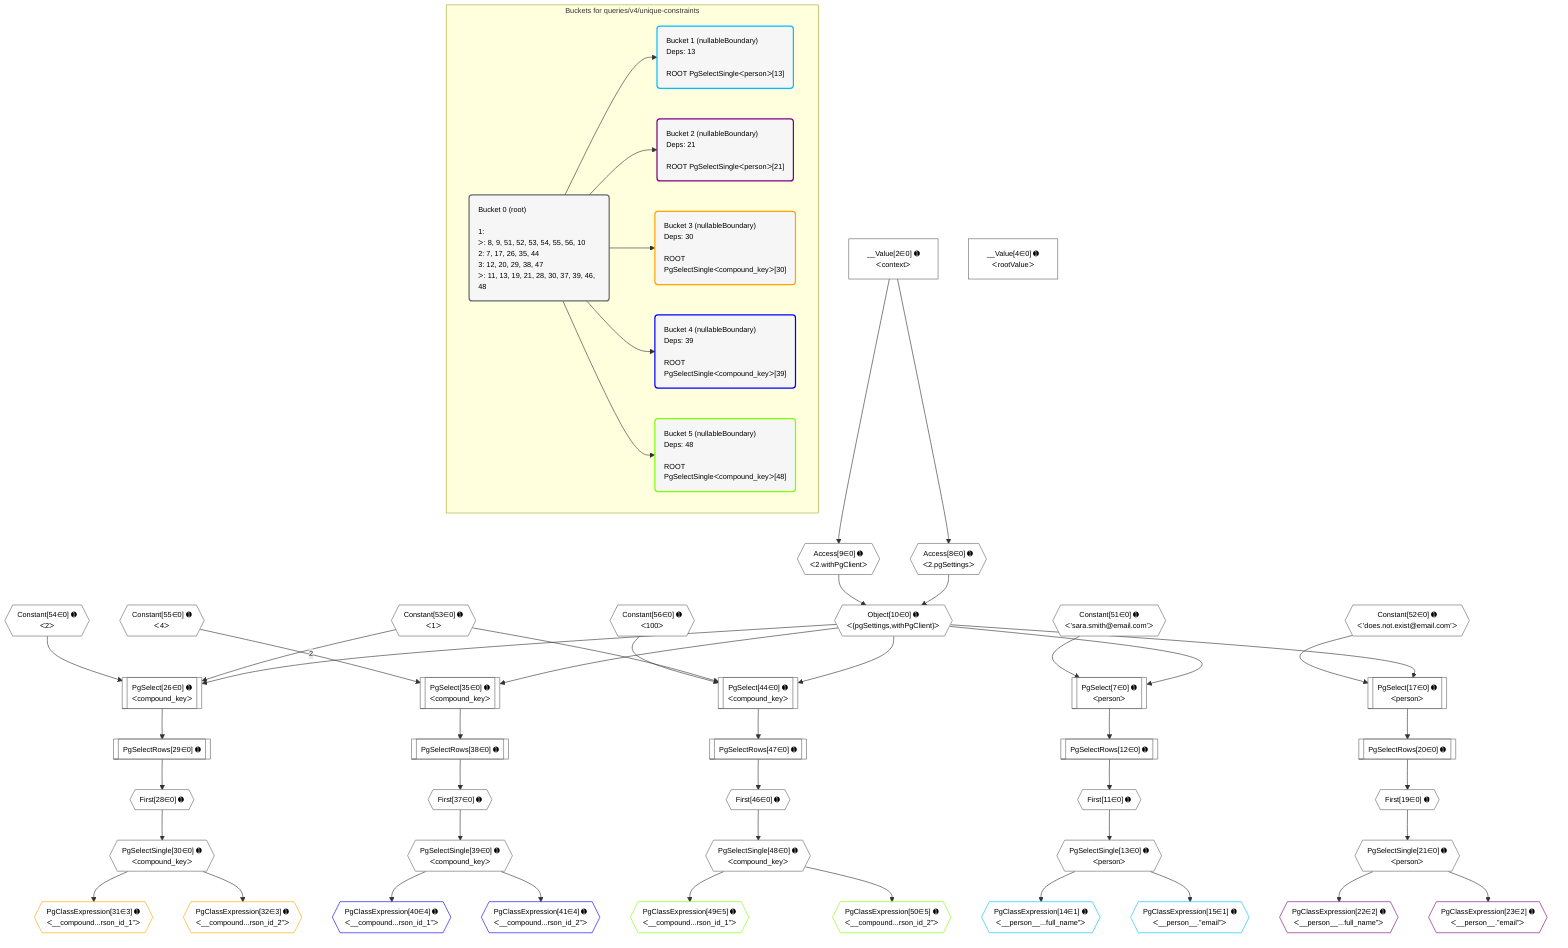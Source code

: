 %%{init: {'themeVariables': { 'fontSize': '12px'}}}%%
graph TD
    classDef path fill:#eee,stroke:#000,color:#000
    classDef plan fill:#fff,stroke-width:1px,color:#000
    classDef itemplan fill:#fff,stroke-width:2px,color:#000
    classDef unbatchedplan fill:#dff,stroke-width:1px,color:#000
    classDef sideeffectplan fill:#fcc,stroke-width:2px,color:#000
    classDef bucket fill:#f6f6f6,color:#000,stroke-width:2px,text-align:left


    %% plan dependencies
    PgSelect26[["PgSelect[26∈0] ➊<br />ᐸcompound_keyᐳ"]]:::plan
    Object10{{"Object[10∈0] ➊<br />ᐸ{pgSettings,withPgClient}ᐳ"}}:::plan
    Constant53{{"Constant[53∈0] ➊<br />ᐸ1ᐳ"}}:::plan
    Constant54{{"Constant[54∈0] ➊<br />ᐸ2ᐳ"}}:::plan
    Object10 & Constant53 & Constant54 --> PgSelect26
    PgSelect35[["PgSelect[35∈0] ➊<br />ᐸcompound_keyᐳ"]]:::plan
    Constant55{{"Constant[55∈0] ➊<br />ᐸ4ᐳ"}}:::plan
    Object10 --> PgSelect35
    Constant55 -- 2 --> PgSelect35
    PgSelect44[["PgSelect[44∈0] ➊<br />ᐸcompound_keyᐳ"]]:::plan
    Constant56{{"Constant[56∈0] ➊<br />ᐸ100ᐳ"}}:::plan
    Object10 & Constant53 & Constant56 --> PgSelect44
    PgSelect7[["PgSelect[7∈0] ➊<br />ᐸpersonᐳ"]]:::plan
    Constant51{{"Constant[51∈0] ➊<br />ᐸ'sara.smith@email.com'ᐳ"}}:::plan
    Object10 & Constant51 --> PgSelect7
    Access8{{"Access[8∈0] ➊<br />ᐸ2.pgSettingsᐳ"}}:::plan
    Access9{{"Access[9∈0] ➊<br />ᐸ2.withPgClientᐳ"}}:::plan
    Access8 & Access9 --> Object10
    PgSelect17[["PgSelect[17∈0] ➊<br />ᐸpersonᐳ"]]:::plan
    Constant52{{"Constant[52∈0] ➊<br />ᐸ'does.not.exist@email.com'ᐳ"}}:::plan
    Object10 & Constant52 --> PgSelect17
    __Value2["__Value[2∈0] ➊<br />ᐸcontextᐳ"]:::plan
    __Value2 --> Access8
    __Value2 --> Access9
    First11{{"First[11∈0] ➊"}}:::plan
    PgSelectRows12[["PgSelectRows[12∈0] ➊"]]:::plan
    PgSelectRows12 --> First11
    PgSelect7 --> PgSelectRows12
    PgSelectSingle13{{"PgSelectSingle[13∈0] ➊<br />ᐸpersonᐳ"}}:::plan
    First11 --> PgSelectSingle13
    First19{{"First[19∈0] ➊"}}:::plan
    PgSelectRows20[["PgSelectRows[20∈0] ➊"]]:::plan
    PgSelectRows20 --> First19
    PgSelect17 --> PgSelectRows20
    PgSelectSingle21{{"PgSelectSingle[21∈0] ➊<br />ᐸpersonᐳ"}}:::plan
    First19 --> PgSelectSingle21
    First28{{"First[28∈0] ➊"}}:::plan
    PgSelectRows29[["PgSelectRows[29∈0] ➊"]]:::plan
    PgSelectRows29 --> First28
    PgSelect26 --> PgSelectRows29
    PgSelectSingle30{{"PgSelectSingle[30∈0] ➊<br />ᐸcompound_keyᐳ"}}:::plan
    First28 --> PgSelectSingle30
    First37{{"First[37∈0] ➊"}}:::plan
    PgSelectRows38[["PgSelectRows[38∈0] ➊"]]:::plan
    PgSelectRows38 --> First37
    PgSelect35 --> PgSelectRows38
    PgSelectSingle39{{"PgSelectSingle[39∈0] ➊<br />ᐸcompound_keyᐳ"}}:::plan
    First37 --> PgSelectSingle39
    First46{{"First[46∈0] ➊"}}:::plan
    PgSelectRows47[["PgSelectRows[47∈0] ➊"]]:::plan
    PgSelectRows47 --> First46
    PgSelect44 --> PgSelectRows47
    PgSelectSingle48{{"PgSelectSingle[48∈0] ➊<br />ᐸcompound_keyᐳ"}}:::plan
    First46 --> PgSelectSingle48
    __Value4["__Value[4∈0] ➊<br />ᐸrootValueᐳ"]:::plan
    PgClassExpression14{{"PgClassExpression[14∈1] ➊<br />ᐸ__person__...full_name”ᐳ"}}:::plan
    PgSelectSingle13 --> PgClassExpression14
    PgClassExpression15{{"PgClassExpression[15∈1] ➊<br />ᐸ__person__.”email”ᐳ"}}:::plan
    PgSelectSingle13 --> PgClassExpression15
    PgClassExpression22{{"PgClassExpression[22∈2] ➊<br />ᐸ__person__...full_name”ᐳ"}}:::plan
    PgSelectSingle21 --> PgClassExpression22
    PgClassExpression23{{"PgClassExpression[23∈2] ➊<br />ᐸ__person__.”email”ᐳ"}}:::plan
    PgSelectSingle21 --> PgClassExpression23
    PgClassExpression31{{"PgClassExpression[31∈3] ➊<br />ᐸ__compound...rson_id_1”ᐳ"}}:::plan
    PgSelectSingle30 --> PgClassExpression31
    PgClassExpression32{{"PgClassExpression[32∈3] ➊<br />ᐸ__compound...rson_id_2”ᐳ"}}:::plan
    PgSelectSingle30 --> PgClassExpression32
    PgClassExpression40{{"PgClassExpression[40∈4] ➊<br />ᐸ__compound...rson_id_1”ᐳ"}}:::plan
    PgSelectSingle39 --> PgClassExpression40
    PgClassExpression41{{"PgClassExpression[41∈4] ➊<br />ᐸ__compound...rson_id_2”ᐳ"}}:::plan
    PgSelectSingle39 --> PgClassExpression41
    PgClassExpression49{{"PgClassExpression[49∈5] ➊<br />ᐸ__compound...rson_id_1”ᐳ"}}:::plan
    PgSelectSingle48 --> PgClassExpression49
    PgClassExpression50{{"PgClassExpression[50∈5] ➊<br />ᐸ__compound...rson_id_2”ᐳ"}}:::plan
    PgSelectSingle48 --> PgClassExpression50

    %% define steps

    subgraph "Buckets for queries/v4/unique-constraints"
    Bucket0("Bucket 0 (root)<br /><br />1: <br />ᐳ: 8, 9, 51, 52, 53, 54, 55, 56, 10<br />2: 7, 17, 26, 35, 44<br />3: 12, 20, 29, 38, 47<br />ᐳ: 11, 13, 19, 21, 28, 30, 37, 39, 46, 48"):::bucket
    classDef bucket0 stroke:#696969
    class Bucket0,__Value2,__Value4,PgSelect7,Access8,Access9,Object10,First11,PgSelectRows12,PgSelectSingle13,PgSelect17,First19,PgSelectRows20,PgSelectSingle21,PgSelect26,First28,PgSelectRows29,PgSelectSingle30,PgSelect35,First37,PgSelectRows38,PgSelectSingle39,PgSelect44,First46,PgSelectRows47,PgSelectSingle48,Constant51,Constant52,Constant53,Constant54,Constant55,Constant56 bucket0
    Bucket1("Bucket 1 (nullableBoundary)<br />Deps: 13<br /><br />ROOT PgSelectSingleᐸpersonᐳ[13]"):::bucket
    classDef bucket1 stroke:#00bfff
    class Bucket1,PgClassExpression14,PgClassExpression15 bucket1
    Bucket2("Bucket 2 (nullableBoundary)<br />Deps: 21<br /><br />ROOT PgSelectSingleᐸpersonᐳ[21]"):::bucket
    classDef bucket2 stroke:#7f007f
    class Bucket2,PgClassExpression22,PgClassExpression23 bucket2
    Bucket3("Bucket 3 (nullableBoundary)<br />Deps: 30<br /><br />ROOT PgSelectSingleᐸcompound_keyᐳ[30]"):::bucket
    classDef bucket3 stroke:#ffa500
    class Bucket3,PgClassExpression31,PgClassExpression32 bucket3
    Bucket4("Bucket 4 (nullableBoundary)<br />Deps: 39<br /><br />ROOT PgSelectSingleᐸcompound_keyᐳ[39]"):::bucket
    classDef bucket4 stroke:#0000ff
    class Bucket4,PgClassExpression40,PgClassExpression41 bucket4
    Bucket5("Bucket 5 (nullableBoundary)<br />Deps: 48<br /><br />ROOT PgSelectSingleᐸcompound_keyᐳ[48]"):::bucket
    classDef bucket5 stroke:#7fff00
    class Bucket5,PgClassExpression49,PgClassExpression50 bucket5
    Bucket0 --> Bucket1 & Bucket2 & Bucket3 & Bucket4 & Bucket5
    end